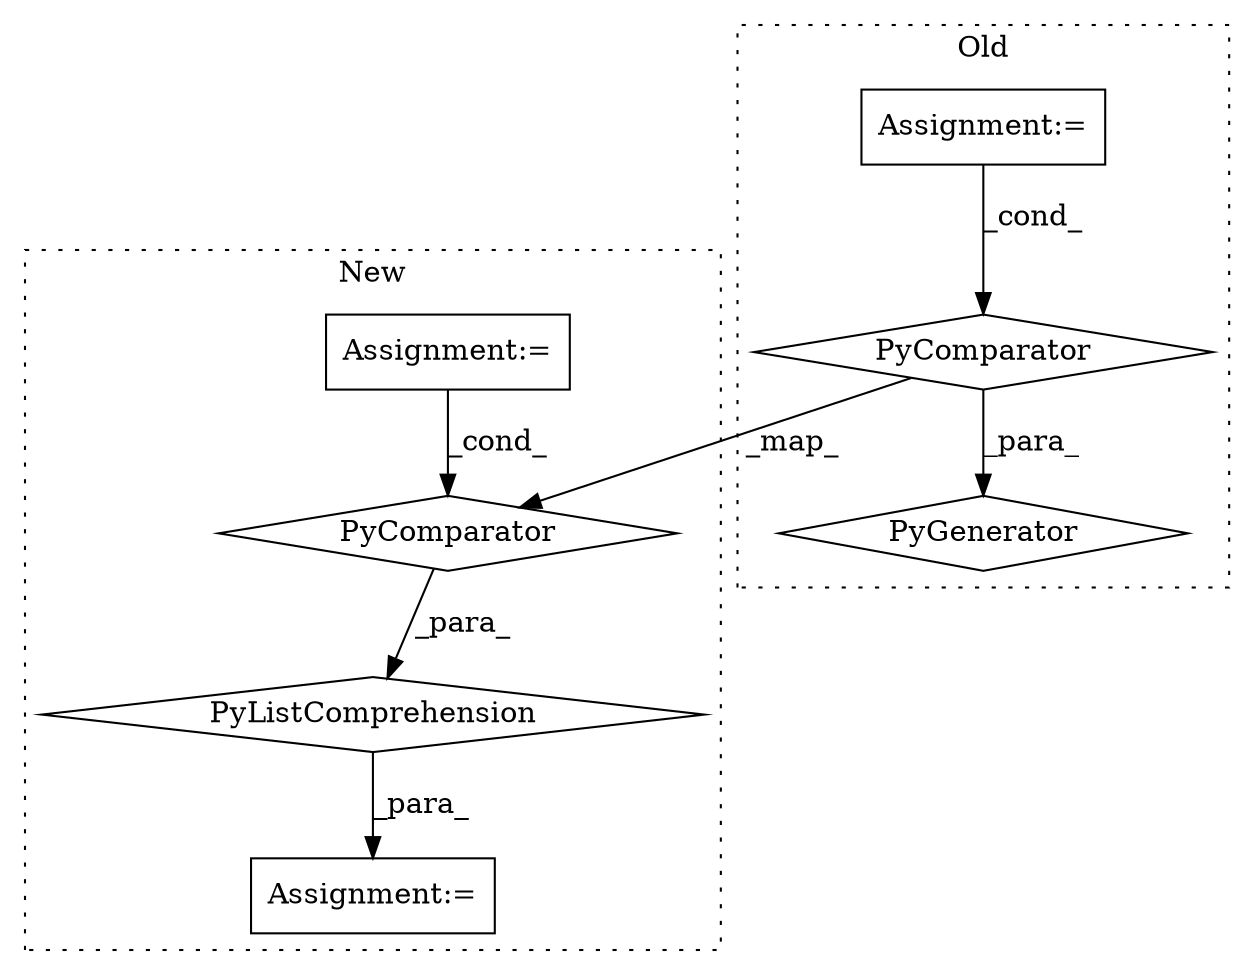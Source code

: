 digraph G {
subgraph cluster0 {
1 [label="PyGenerator" a="107" s="4660" l="127" shape="diamond"];
4 [label="Assignment:=" a="7" s="4735" l="46" shape="box"];
5 [label="PyComparator" a="113" s="4735" l="46" shape="diamond"];
label = "Old";
style="dotted";
}
subgraph cluster1 {
2 [label="PyListComprehension" a="109" s="4668" l="113" shape="diamond"];
3 [label="Assignment:=" a="7" s="4727" l="46" shape="box"];
6 [label="PyComparator" a="113" s="4727" l="46" shape="diamond"];
7 [label="Assignment:=" a="7" s="4877" l="20" shape="box"];
label = "New";
style="dotted";
}
2 -> 7 [label="_para_"];
3 -> 6 [label="_cond_"];
4 -> 5 [label="_cond_"];
5 -> 6 [label="_map_"];
5 -> 1 [label="_para_"];
6 -> 2 [label="_para_"];
}